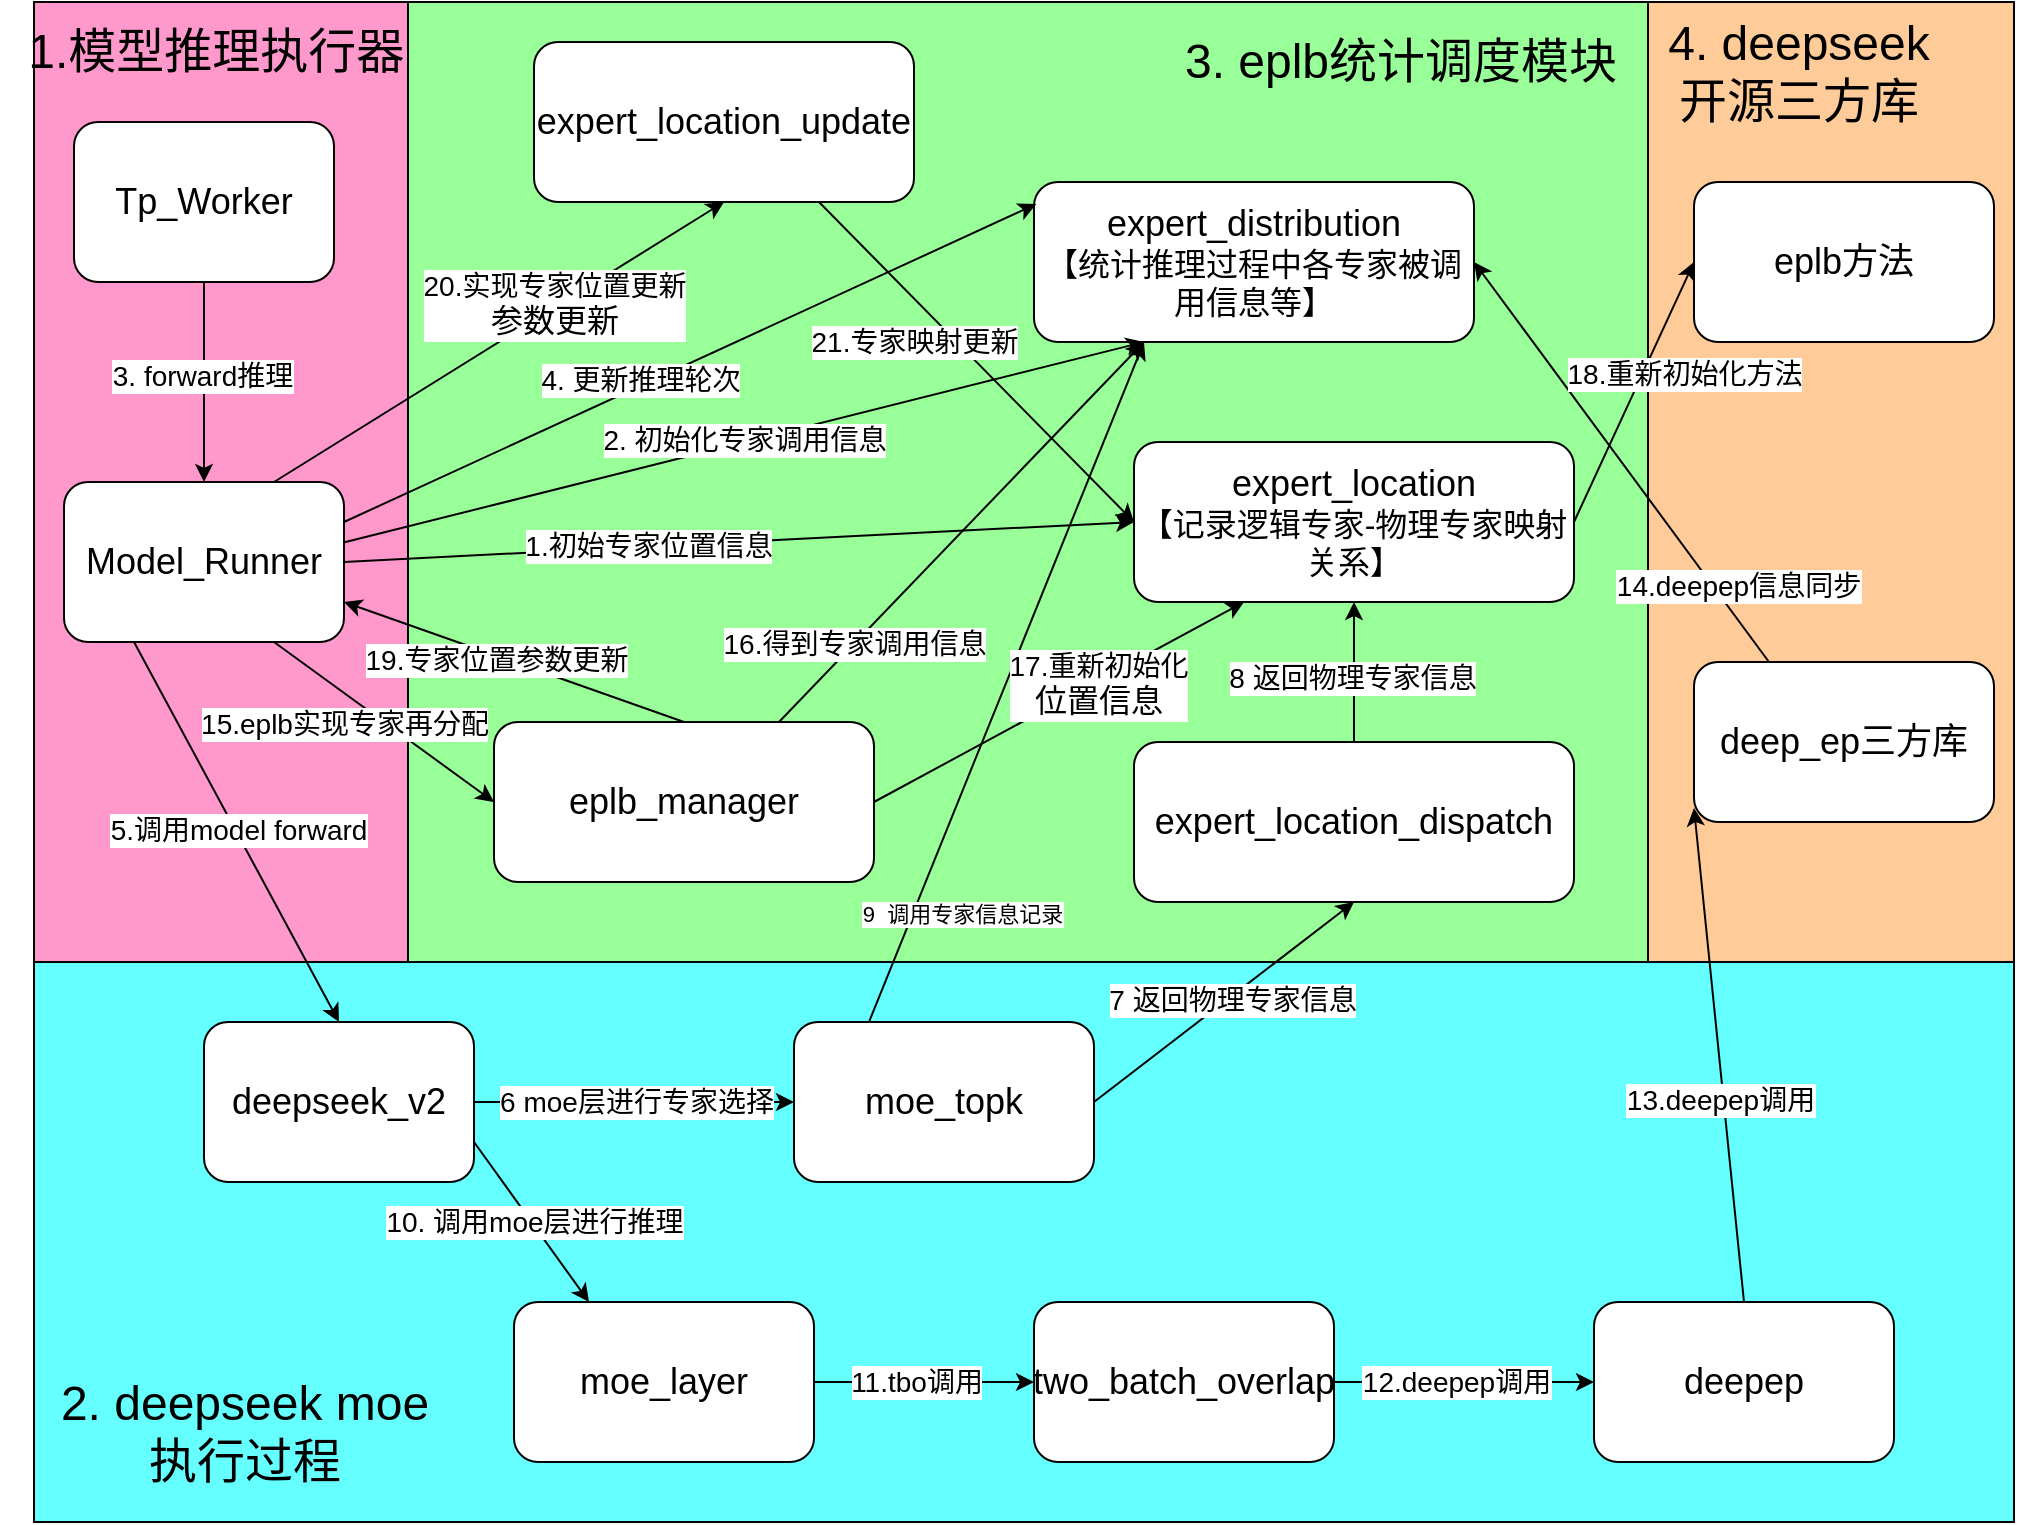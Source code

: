 <mxfile version="28.1.2">
  <diagram name="第 1 页" id="E8kV8LesWUvYhldmc1S8">
    <mxGraphModel dx="971" dy="1958" grid="1" gridSize="10" guides="1" tooltips="1" connect="1" arrows="1" fold="1" page="1" pageScale="1" pageWidth="827" pageHeight="1169" math="0" shadow="0">
      <root>
        <mxCell id="0" />
        <mxCell id="1" parent="0" />
        <mxCell id="XMyTi6aym01U6IMyNRND-70" value="" style="rounded=0;whiteSpace=wrap;html=1;fillColor=#FFCC99;" parent="1" vertex="1">
          <mxGeometry x="823" y="290" width="187" height="480" as="geometry" />
        </mxCell>
        <mxCell id="XMyTi6aym01U6IMyNRND-69" value="" style="rounded=0;whiteSpace=wrap;html=1;fillColor=#FF99CC;" parent="1" vertex="1">
          <mxGeometry x="20" y="290" width="187" height="480" as="geometry" />
        </mxCell>
        <mxCell id="XMyTi6aym01U6IMyNRND-68" value="" style="rounded=0;whiteSpace=wrap;html=1;fillColor=#99FF99;" parent="1" vertex="1">
          <mxGeometry x="207" y="290" width="620" height="480" as="geometry" />
        </mxCell>
        <mxCell id="XMyTi6aym01U6IMyNRND-67" value="" style="rounded=0;whiteSpace=wrap;html=1;fillColor=#66FFFF;" parent="1" vertex="1">
          <mxGeometry x="20" y="770" width="990" height="280" as="geometry" />
        </mxCell>
        <mxCell id="XMyTi6aym01U6IMyNRND-1" value="&lt;font style=&quot;font-size: 18px;&quot;&gt;Model_Runner&lt;/font&gt;" style="rounded=1;whiteSpace=wrap;html=1;" parent="1" vertex="1">
          <mxGeometry x="35" y="530" width="140" height="80" as="geometry" />
        </mxCell>
        <mxCell id="XMyTi6aym01U6IMyNRND-2" value="&lt;font style=&quot;font-size: 18px;&quot;&gt;Tp_Worker&lt;/font&gt;" style="rounded=1;whiteSpace=wrap;html=1;" parent="1" vertex="1">
          <mxGeometry x="40" y="350" width="130" height="80" as="geometry" />
        </mxCell>
        <mxCell id="XMyTi6aym01U6IMyNRND-3" value="&lt;font style=&quot;font-size: 18px;&quot;&gt;expert_location&lt;/font&gt;&lt;div&gt;&lt;font size=&quot;3&quot;&gt;【记录逻辑专家-物理专家映射关系】&lt;/font&gt;&lt;/div&gt;" style="rounded=1;whiteSpace=wrap;html=1;" parent="1" vertex="1">
          <mxGeometry x="570" y="510" width="220" height="80" as="geometry" />
        </mxCell>
        <mxCell id="XMyTi6aym01U6IMyNRND-4" value="&lt;font style=&quot;font-size: 18px;&quot;&gt;expert_distribution&lt;/font&gt;&lt;div&gt;&lt;font size=&quot;3&quot;&gt;【统计推理过程中各专家被调用信息等】&lt;/font&gt;&lt;/div&gt;" style="rounded=1;whiteSpace=wrap;html=1;" parent="1" vertex="1">
          <mxGeometry x="520" y="380" width="220" height="80" as="geometry" />
        </mxCell>
        <mxCell id="XMyTi6aym01U6IMyNRND-8" value="" style="endArrow=classic;html=1;rounded=0;entryX=0.25;entryY=1;entryDx=0;entryDy=0;exitX=1.002;exitY=0.377;exitDx=0;exitDy=0;exitPerimeter=0;" parent="1" source="XMyTi6aym01U6IMyNRND-1" target="XMyTi6aym01U6IMyNRND-4" edge="1">
          <mxGeometry width="50" height="50" relative="1" as="geometry">
            <mxPoint x="240" y="560" as="sourcePoint" />
            <mxPoint x="430" y="570" as="targetPoint" />
          </mxGeometry>
        </mxCell>
        <mxCell id="XMyTi6aym01U6IMyNRND-9" value="&lt;font style=&quot;font-size: 14px;&quot;&gt;2. 初始化专家调用信息&lt;/font&gt;" style="edgeLabel;html=1;align=center;verticalAlign=middle;resizable=0;points=[];" parent="XMyTi6aym01U6IMyNRND-8" vertex="1" connectable="0">
          <mxGeometry x="-0.001" y="1" relative="1" as="geometry">
            <mxPoint as="offset" />
          </mxGeometry>
        </mxCell>
        <mxCell id="XMyTi6aym01U6IMyNRND-10" value="" style="endArrow=classic;html=1;rounded=0;exitX=0.5;exitY=1;exitDx=0;exitDy=0;entryX=0.5;entryY=0;entryDx=0;entryDy=0;" parent="1" source="XMyTi6aym01U6IMyNRND-2" target="XMyTi6aym01U6IMyNRND-1" edge="1">
          <mxGeometry width="50" height="50" relative="1" as="geometry">
            <mxPoint x="280" y="800" as="sourcePoint" />
            <mxPoint x="330" y="750" as="targetPoint" />
          </mxGeometry>
        </mxCell>
        <mxCell id="XMyTi6aym01U6IMyNRND-11" value="&lt;font style=&quot;font-size: 14px;&quot;&gt;3. forward推理&lt;/font&gt;" style="edgeLabel;html=1;align=center;verticalAlign=middle;resizable=0;points=[];" parent="XMyTi6aym01U6IMyNRND-10" vertex="1" connectable="0">
          <mxGeometry x="-0.067" y="-1" relative="1" as="geometry">
            <mxPoint as="offset" />
          </mxGeometry>
        </mxCell>
        <mxCell id="XMyTi6aym01U6IMyNRND-12" value="" style="endArrow=classic;html=1;rounded=0;exitX=1;exitY=0.25;exitDx=0;exitDy=0;entryX=0.005;entryY=0.138;entryDx=0;entryDy=0;entryPerimeter=0;" parent="1" source="XMyTi6aym01U6IMyNRND-1" target="XMyTi6aym01U6IMyNRND-4" edge="1">
          <mxGeometry width="50" height="50" relative="1" as="geometry">
            <mxPoint x="280" y="800" as="sourcePoint" />
            <mxPoint x="330" y="750" as="targetPoint" />
          </mxGeometry>
        </mxCell>
        <mxCell id="XMyTi6aym01U6IMyNRND-13" value="&lt;font style=&quot;font-size: 14px;&quot;&gt;4. 更新推理轮次&lt;/font&gt;" style="edgeLabel;html=1;align=center;verticalAlign=middle;resizable=0;points=[];" parent="XMyTi6aym01U6IMyNRND-12" vertex="1" connectable="0">
          <mxGeometry x="-0.141" y="3" relative="1" as="geometry">
            <mxPoint as="offset" />
          </mxGeometry>
        </mxCell>
        <mxCell id="XMyTi6aym01U6IMyNRND-14" value="&lt;font style=&quot;font-size: 18px;&quot;&gt;eplb_manager&lt;/font&gt;" style="rounded=1;whiteSpace=wrap;html=1;" parent="1" vertex="1">
          <mxGeometry x="250" y="650" width="190" height="80" as="geometry" />
        </mxCell>
        <mxCell id="XMyTi6aym01U6IMyNRND-15" value="" style="endArrow=classic;html=1;rounded=0;exitX=0.75;exitY=1;exitDx=0;exitDy=0;entryX=0;entryY=0.5;entryDx=0;entryDy=0;" parent="1" source="XMyTi6aym01U6IMyNRND-1" target="XMyTi6aym01U6IMyNRND-14" edge="1">
          <mxGeometry width="50" height="50" relative="1" as="geometry">
            <mxPoint x="480" y="830" as="sourcePoint" />
            <mxPoint x="530" y="780" as="targetPoint" />
          </mxGeometry>
        </mxCell>
        <mxCell id="XMyTi6aym01U6IMyNRND-16" value="&lt;font style=&quot;font-size: 14px;&quot;&gt;15.eplb实现专家再分配&lt;/font&gt;" style="edgeLabel;html=1;align=center;verticalAlign=middle;resizable=0;points=[];" parent="XMyTi6aym01U6IMyNRND-15" vertex="1" connectable="0">
          <mxGeometry x="-0.013" y="-2" relative="1" as="geometry">
            <mxPoint x="-18" as="offset" />
          </mxGeometry>
        </mxCell>
        <mxCell id="XMyTi6aym01U6IMyNRND-17" value="&lt;font style=&quot;font-size: 18px;&quot;&gt;deepseek_v2&lt;/font&gt;" style="rounded=1;whiteSpace=wrap;html=1;" parent="1" vertex="1">
          <mxGeometry x="105" y="800" width="135" height="80" as="geometry" />
        </mxCell>
        <mxCell id="XMyTi6aym01U6IMyNRND-19" value="" style="endArrow=classic;html=1;rounded=0;exitX=0.25;exitY=1;exitDx=0;exitDy=0;entryX=0.5;entryY=0;entryDx=0;entryDy=0;" parent="1" source="XMyTi6aym01U6IMyNRND-1" target="XMyTi6aym01U6IMyNRND-17" edge="1">
          <mxGeometry width="50" height="50" relative="1" as="geometry">
            <mxPoint x="480" y="960" as="sourcePoint" />
            <mxPoint x="530" y="910" as="targetPoint" />
          </mxGeometry>
        </mxCell>
        <mxCell id="XMyTi6aym01U6IMyNRND-20" value="&lt;font style=&quot;font-size: 14px;&quot;&gt;5.调用model forward&lt;/font&gt;" style="edgeLabel;html=1;align=center;verticalAlign=middle;resizable=0;points=[];" parent="XMyTi6aym01U6IMyNRND-19" vertex="1" connectable="0">
          <mxGeometry x="-0.01" y="1" relative="1" as="geometry">
            <mxPoint as="offset" />
          </mxGeometry>
        </mxCell>
        <mxCell id="XMyTi6aym01U6IMyNRND-21" value="&lt;font style=&quot;font-size: 18px;&quot;&gt;moe_topk&lt;/font&gt;" style="rounded=1;whiteSpace=wrap;html=1;" parent="1" vertex="1">
          <mxGeometry x="400" y="800" width="150" height="80" as="geometry" />
        </mxCell>
        <mxCell id="XMyTi6aym01U6IMyNRND-22" value="" style="endArrow=classic;html=1;rounded=0;exitX=1;exitY=0.5;exitDx=0;exitDy=0;entryX=0;entryY=0.5;entryDx=0;entryDy=0;" parent="1" source="XMyTi6aym01U6IMyNRND-17" target="XMyTi6aym01U6IMyNRND-21" edge="1">
          <mxGeometry width="50" height="50" relative="1" as="geometry">
            <mxPoint x="480" y="1020" as="sourcePoint" />
            <mxPoint x="530" y="970" as="targetPoint" />
          </mxGeometry>
        </mxCell>
        <mxCell id="XMyTi6aym01U6IMyNRND-23" value="&lt;font style=&quot;font-size: 14px;&quot;&gt;6 moe层进行专家选择&lt;/font&gt;" style="edgeLabel;html=1;align=center;verticalAlign=middle;resizable=0;points=[];" parent="XMyTi6aym01U6IMyNRND-22" vertex="1" connectable="0">
          <mxGeometry x="0.015" relative="1" as="geometry">
            <mxPoint as="offset" />
          </mxGeometry>
        </mxCell>
        <mxCell id="XMyTi6aym01U6IMyNRND-24" value="&lt;font style=&quot;font-size: 18px;&quot;&gt;expert_location_dispatch&lt;/font&gt;" style="rounded=1;whiteSpace=wrap;html=1;" parent="1" vertex="1">
          <mxGeometry x="570" y="660" width="220" height="80" as="geometry" />
        </mxCell>
        <mxCell id="XMyTi6aym01U6IMyNRND-25" value="" style="endArrow=classic;html=1;rounded=0;exitX=1;exitY=0.5;exitDx=0;exitDy=0;entryX=0.5;entryY=1;entryDx=0;entryDy=0;" parent="1" source="XMyTi6aym01U6IMyNRND-21" target="XMyTi6aym01U6IMyNRND-24" edge="1">
          <mxGeometry width="50" height="50" relative="1" as="geometry">
            <mxPoint x="615" y="840" as="sourcePoint" />
            <mxPoint x="665" y="790" as="targetPoint" />
          </mxGeometry>
        </mxCell>
        <mxCell id="XMyTi6aym01U6IMyNRND-26" value="&lt;font style=&quot;font-size: 14px;&quot;&gt;7 返回物理专家信息&lt;/font&gt;" style="edgeLabel;html=1;align=center;verticalAlign=middle;resizable=0;points=[];" parent="XMyTi6aym01U6IMyNRND-25" vertex="1" connectable="0">
          <mxGeometry x="0.05" y="-1" relative="1" as="geometry">
            <mxPoint as="offset" />
          </mxGeometry>
        </mxCell>
        <mxCell id="XMyTi6aym01U6IMyNRND-27" value="" style="endArrow=classic;html=1;rounded=0;exitX=0.5;exitY=0;exitDx=0;exitDy=0;entryX=0.5;entryY=1;entryDx=0;entryDy=0;" parent="1" source="XMyTi6aym01U6IMyNRND-24" target="XMyTi6aym01U6IMyNRND-3" edge="1">
          <mxGeometry width="50" height="50" relative="1" as="geometry">
            <mxPoint x="720" y="650" as="sourcePoint" />
            <mxPoint x="770" y="600" as="targetPoint" />
          </mxGeometry>
        </mxCell>
        <mxCell id="XMyTi6aym01U6IMyNRND-28" value="&lt;font style=&quot;font-size: 14px;&quot;&gt;8 返回物理专家信息&lt;/font&gt;" style="edgeLabel;html=1;align=center;verticalAlign=middle;resizable=0;points=[];" parent="XMyTi6aym01U6IMyNRND-27" vertex="1" connectable="0">
          <mxGeometry x="-0.08" y="1" relative="1" as="geometry">
            <mxPoint as="offset" />
          </mxGeometry>
        </mxCell>
        <mxCell id="XMyTi6aym01U6IMyNRND-29" value="" style="endArrow=classic;html=1;rounded=0;exitX=0.25;exitY=0;exitDx=0;exitDy=0;entryX=0.25;entryY=1;entryDx=0;entryDy=0;" parent="1" source="XMyTi6aym01U6IMyNRND-21" target="XMyTi6aym01U6IMyNRND-4" edge="1">
          <mxGeometry width="50" height="50" relative="1" as="geometry">
            <mxPoint x="480" y="770" as="sourcePoint" />
            <mxPoint x="530" y="720" as="targetPoint" />
          </mxGeometry>
        </mxCell>
        <mxCell id="XMyTi6aym01U6IMyNRND-30" value="9&amp;nbsp; 调用专家信息记录" style="edgeLabel;html=1;align=center;verticalAlign=middle;resizable=0;points=[];" parent="XMyTi6aym01U6IMyNRND-29" vertex="1" connectable="0">
          <mxGeometry x="-0.115" relative="1" as="geometry">
            <mxPoint x="-15" y="96" as="offset" />
          </mxGeometry>
        </mxCell>
        <mxCell id="XMyTi6aym01U6IMyNRND-31" value="&lt;font style=&quot;font-size: 18px;&quot;&gt;moe_layer&lt;/font&gt;" style="rounded=1;whiteSpace=wrap;html=1;" parent="1" vertex="1">
          <mxGeometry x="260" y="940" width="150" height="80" as="geometry" />
        </mxCell>
        <mxCell id="XMyTi6aym01U6IMyNRND-32" value="" style="endArrow=classic;html=1;rounded=0;exitX=1;exitY=0.75;exitDx=0;exitDy=0;entryX=0.25;entryY=0;entryDx=0;entryDy=0;" parent="1" source="XMyTi6aym01U6IMyNRND-17" target="XMyTi6aym01U6IMyNRND-31" edge="1">
          <mxGeometry width="50" height="50" relative="1" as="geometry">
            <mxPoint x="480" y="1210" as="sourcePoint" />
            <mxPoint x="530" y="1160" as="targetPoint" />
          </mxGeometry>
        </mxCell>
        <mxCell id="XMyTi6aym01U6IMyNRND-33" value="&lt;font style=&quot;font-size: 14px;&quot;&gt;10. 调用moe层进行推理&lt;/font&gt;" style="edgeLabel;html=1;align=center;verticalAlign=middle;resizable=0;points=[];" parent="XMyTi6aym01U6IMyNRND-32" vertex="1" connectable="0">
          <mxGeometry x="0.015" y="1" relative="1" as="geometry">
            <mxPoint as="offset" />
          </mxGeometry>
        </mxCell>
        <mxCell id="XMyTi6aym01U6IMyNRND-36" value="&lt;font style=&quot;font-size: 18px;&quot;&gt;two_batch_overlap&lt;/font&gt;" style="rounded=1;whiteSpace=wrap;html=1;" parent="1" vertex="1">
          <mxGeometry x="520" y="940" width="150" height="80" as="geometry" />
        </mxCell>
        <mxCell id="XMyTi6aym01U6IMyNRND-37" value="" style="endArrow=classic;html=1;rounded=0;exitX=1;exitY=0.5;exitDx=0;exitDy=0;entryX=0;entryY=0.5;entryDx=0;entryDy=0;" parent="1" source="XMyTi6aym01U6IMyNRND-31" target="XMyTi6aym01U6IMyNRND-36" edge="1">
          <mxGeometry width="50" height="50" relative="1" as="geometry">
            <mxPoint x="480" y="1210" as="sourcePoint" />
            <mxPoint x="530" y="1160" as="targetPoint" />
          </mxGeometry>
        </mxCell>
        <mxCell id="XMyTi6aym01U6IMyNRND-38" value="&lt;font style=&quot;font-size: 14px;&quot;&gt;11.tbo调用&lt;/font&gt;" style="edgeLabel;html=1;align=center;verticalAlign=middle;resizable=0;points=[];" parent="XMyTi6aym01U6IMyNRND-37" vertex="1" connectable="0">
          <mxGeometry x="0.108" y="-1" relative="1" as="geometry">
            <mxPoint x="-10" y="-1" as="offset" />
          </mxGeometry>
        </mxCell>
        <mxCell id="XMyTi6aym01U6IMyNRND-40" value="&lt;font style=&quot;font-size: 18px;&quot;&gt;deepep&lt;/font&gt;" style="rounded=1;whiteSpace=wrap;html=1;" parent="1" vertex="1">
          <mxGeometry x="800" y="940" width="150" height="80" as="geometry" />
        </mxCell>
        <mxCell id="XMyTi6aym01U6IMyNRND-41" value="&lt;font style=&quot;font-size: 18px;&quot;&gt;deep_ep三方库&lt;/font&gt;" style="rounded=1;whiteSpace=wrap;html=1;" parent="1" vertex="1">
          <mxGeometry x="850" y="620" width="150" height="80" as="geometry" />
        </mxCell>
        <mxCell id="XMyTi6aym01U6IMyNRND-42" value="" style="endArrow=classic;html=1;rounded=0;entryX=1;entryY=0.5;entryDx=0;entryDy=0;exitX=0.25;exitY=0;exitDx=0;exitDy=0;" parent="1" source="XMyTi6aym01U6IMyNRND-41" target="XMyTi6aym01U6IMyNRND-4" edge="1">
          <mxGeometry width="50" height="50" relative="1" as="geometry">
            <mxPoint x="940" y="740" as="sourcePoint" />
            <mxPoint x="1070" y="675" as="targetPoint" />
          </mxGeometry>
        </mxCell>
        <mxCell id="XMyTi6aym01U6IMyNRND-47" value="&lt;font style=&quot;font-size: 14px;&quot;&gt;14.deepep信息同步&lt;/font&gt;" style="edgeLabel;html=1;align=center;verticalAlign=middle;resizable=0;points=[];" parent="XMyTi6aym01U6IMyNRND-42" vertex="1" connectable="0">
          <mxGeometry x="-0.551" y="2" relative="1" as="geometry">
            <mxPoint x="19" y="6" as="offset" />
          </mxGeometry>
        </mxCell>
        <mxCell id="XMyTi6aym01U6IMyNRND-43" value="" style="endArrow=classic;html=1;rounded=0;entryX=0;entryY=0.913;entryDx=0;entryDy=0;exitX=0.5;exitY=0;exitDx=0;exitDy=0;entryPerimeter=0;" parent="1" source="XMyTi6aym01U6IMyNRND-40" target="XMyTi6aym01U6IMyNRND-41" edge="1">
          <mxGeometry width="50" height="50" relative="1" as="geometry">
            <mxPoint x="790" y="940" as="sourcePoint" />
            <mxPoint x="840" y="890" as="targetPoint" />
          </mxGeometry>
        </mxCell>
        <mxCell id="XMyTi6aym01U6IMyNRND-46" value="&lt;font style=&quot;font-size: 14px;&quot;&gt;13.deepep调用&lt;/font&gt;" style="edgeLabel;html=1;align=center;verticalAlign=middle;resizable=0;points=[];" parent="XMyTi6aym01U6IMyNRND-43" vertex="1" connectable="0">
          <mxGeometry x="-0.177" y="3" relative="1" as="geometry">
            <mxPoint x="1" as="offset" />
          </mxGeometry>
        </mxCell>
        <mxCell id="XMyTi6aym01U6IMyNRND-44" value="" style="endArrow=classic;html=1;rounded=0;exitX=1;exitY=0.5;exitDx=0;exitDy=0;entryX=0;entryY=0.5;entryDx=0;entryDy=0;" parent="1" source="XMyTi6aym01U6IMyNRND-36" target="XMyTi6aym01U6IMyNRND-40" edge="1">
          <mxGeometry width="50" height="50" relative="1" as="geometry">
            <mxPoint x="700" y="900" as="sourcePoint" />
            <mxPoint x="750" y="850" as="targetPoint" />
          </mxGeometry>
        </mxCell>
        <mxCell id="XMyTi6aym01U6IMyNRND-45" value="&lt;font style=&quot;font-size: 14px;&quot;&gt;12.deepep调用&lt;/font&gt;" style="edgeLabel;html=1;align=center;verticalAlign=middle;resizable=0;points=[];" parent="XMyTi6aym01U6IMyNRND-44" vertex="1" connectable="0">
          <mxGeometry x="-0.229" y="-2" relative="1" as="geometry">
            <mxPoint x="11" y="-2" as="offset" />
          </mxGeometry>
        </mxCell>
        <mxCell id="XMyTi6aym01U6IMyNRND-48" value="" style="endArrow=classic;html=1;rounded=0;entryX=0.25;entryY=1;entryDx=0;entryDy=0;exitX=0.75;exitY=0;exitDx=0;exitDy=0;" parent="1" source="XMyTi6aym01U6IMyNRND-14" target="XMyTi6aym01U6IMyNRND-4" edge="1">
          <mxGeometry width="50" height="50" relative="1" as="geometry">
            <mxPoint x="340" y="830" as="sourcePoint" />
            <mxPoint x="390" y="780" as="targetPoint" />
          </mxGeometry>
        </mxCell>
        <mxCell id="XMyTi6aym01U6IMyNRND-49" value="&lt;font style=&quot;font-size: 14px;&quot;&gt;16.得到专家调用信息&lt;/font&gt;" style="edgeLabel;html=1;align=center;verticalAlign=middle;resizable=0;points=[];" parent="XMyTi6aym01U6IMyNRND-48" vertex="1" connectable="0">
          <mxGeometry x="-0.593" relative="1" as="geometry">
            <mxPoint y="-1" as="offset" />
          </mxGeometry>
        </mxCell>
        <mxCell id="XMyTi6aym01U6IMyNRND-50" value="" style="endArrow=classic;html=1;rounded=0;entryX=0.25;entryY=1;entryDx=0;entryDy=0;exitX=1;exitY=0.5;exitDx=0;exitDy=0;" parent="1" source="XMyTi6aym01U6IMyNRND-14" target="XMyTi6aym01U6IMyNRND-3" edge="1">
          <mxGeometry width="50" height="50" relative="1" as="geometry">
            <mxPoint x="340" y="730" as="sourcePoint" />
            <mxPoint x="390" y="680" as="targetPoint" />
          </mxGeometry>
        </mxCell>
        <mxCell id="XMyTi6aym01U6IMyNRND-51" value="&lt;font style=&quot;font-size: 14px;&quot;&gt;17.重新初始化&lt;/font&gt;&lt;div&gt;&lt;font size=&quot;3&quot;&gt;位置信息&lt;/font&gt;&lt;/div&gt;" style="edgeLabel;html=1;align=center;verticalAlign=middle;resizable=0;points=[];" parent="XMyTi6aym01U6IMyNRND-50" vertex="1" connectable="0">
          <mxGeometry x="0.093" relative="1" as="geometry">
            <mxPoint x="11" y="-5" as="offset" />
          </mxGeometry>
        </mxCell>
        <mxCell id="XMyTi6aym01U6IMyNRND-52" value="&lt;font style=&quot;font-size: 18px;&quot;&gt;eplb方法&lt;/font&gt;" style="rounded=1;whiteSpace=wrap;html=1;" parent="1" vertex="1">
          <mxGeometry x="850" y="380" width="150" height="80" as="geometry" />
        </mxCell>
        <mxCell id="XMyTi6aym01U6IMyNRND-53" value="" style="endArrow=classic;html=1;rounded=0;exitX=1;exitY=0.5;exitDx=0;exitDy=0;entryX=0;entryY=0.5;entryDx=0;entryDy=0;" parent="1" source="XMyTi6aym01U6IMyNRND-3" target="XMyTi6aym01U6IMyNRND-52" edge="1">
          <mxGeometry width="50" height="50" relative="1" as="geometry">
            <mxPoint x="750" y="730" as="sourcePoint" />
            <mxPoint x="800" y="680" as="targetPoint" />
          </mxGeometry>
        </mxCell>
        <mxCell id="XMyTi6aym01U6IMyNRND-54" value="&lt;font style=&quot;font-size: 14px;&quot;&gt;18.重新初始化方法&lt;/font&gt;" style="edgeLabel;html=1;align=center;verticalAlign=middle;resizable=0;points=[];" parent="XMyTi6aym01U6IMyNRND-53" vertex="1" connectable="0">
          <mxGeometry x="0.1" y="1" relative="1" as="geometry">
            <mxPoint x="23" y="-3" as="offset" />
          </mxGeometry>
        </mxCell>
        <mxCell id="XMyTi6aym01U6IMyNRND-55" value="" style="endArrow=classic;html=1;rounded=0;entryX=1;entryY=0.75;entryDx=0;entryDy=0;exitX=0.5;exitY=0;exitDx=0;exitDy=0;" parent="1" source="XMyTi6aym01U6IMyNRND-14" target="XMyTi6aym01U6IMyNRND-1" edge="1">
          <mxGeometry width="50" height="50" relative="1" as="geometry">
            <mxPoint x="460" y="730" as="sourcePoint" />
            <mxPoint x="510" y="680" as="targetPoint" />
          </mxGeometry>
        </mxCell>
        <mxCell id="XMyTi6aym01U6IMyNRND-56" value="&lt;font style=&quot;font-size: 14px;&quot;&gt;19.专家位置参数更新&lt;/font&gt;" style="edgeLabel;html=1;align=center;verticalAlign=middle;resizable=0;points=[];" parent="XMyTi6aym01U6IMyNRND-55" vertex="1" connectable="0">
          <mxGeometry x="0.106" y="2" relative="1" as="geometry">
            <mxPoint as="offset" />
          </mxGeometry>
        </mxCell>
        <mxCell id="XMyTi6aym01U6IMyNRND-58" value="&lt;font style=&quot;font-size: 18px;&quot;&gt;expert_location_update&lt;/font&gt;" style="rounded=1;whiteSpace=wrap;html=1;" parent="1" vertex="1">
          <mxGeometry x="270" y="310" width="190" height="80" as="geometry" />
        </mxCell>
        <mxCell id="XMyTi6aym01U6IMyNRND-62" value="" style="endArrow=classic;html=1;rounded=0;exitX=0.75;exitY=0;exitDx=0;exitDy=0;entryX=0.5;entryY=1;entryDx=0;entryDy=0;" parent="1" source="XMyTi6aym01U6IMyNRND-1" target="XMyTi6aym01U6IMyNRND-58" edge="1">
          <mxGeometry width="50" height="50" relative="1" as="geometry">
            <mxPoint x="120" y="430" as="sourcePoint" />
            <mxPoint x="170" y="380" as="targetPoint" />
          </mxGeometry>
        </mxCell>
        <mxCell id="XMyTi6aym01U6IMyNRND-63" value="&lt;font style=&quot;font-size: 14px;&quot;&gt;20.实现专家位置更新&lt;/font&gt;&lt;div&gt;&lt;font size=&quot;3&quot;&gt;参数更新&lt;/font&gt;&lt;/div&gt;" style="edgeLabel;html=1;align=center;verticalAlign=middle;resizable=0;points=[];" parent="XMyTi6aym01U6IMyNRND-62" vertex="1" connectable="0">
          <mxGeometry x="0.142" y="2" relative="1" as="geometry">
            <mxPoint x="12" y="-8" as="offset" />
          </mxGeometry>
        </mxCell>
        <mxCell id="XMyTi6aym01U6IMyNRND-64" value="" style="endArrow=classic;html=1;rounded=0;exitX=0.75;exitY=1;exitDx=0;exitDy=0;entryX=0;entryY=0.5;entryDx=0;entryDy=0;" parent="1" source="XMyTi6aym01U6IMyNRND-58" target="XMyTi6aym01U6IMyNRND-3" edge="1">
          <mxGeometry width="50" height="50" relative="1" as="geometry">
            <mxPoint x="460" y="540" as="sourcePoint" />
            <mxPoint x="510" y="490" as="targetPoint" />
          </mxGeometry>
        </mxCell>
        <mxCell id="XMyTi6aym01U6IMyNRND-65" value="&lt;font style=&quot;font-size: 14px;&quot;&gt;21.专家映射更新&lt;/font&gt;" style="edgeLabel;html=1;align=center;verticalAlign=middle;resizable=0;points=[];" parent="XMyTi6aym01U6IMyNRND-64" vertex="1" connectable="0">
          <mxGeometry x="-0.746" y="-1" relative="1" as="geometry">
            <mxPoint x="28" y="49" as="offset" />
          </mxGeometry>
        </mxCell>
        <mxCell id="XMyTi6aym01U6IMyNRND-71" value="&lt;font style=&quot;font-size: 24px;&quot;&gt;1.模型推理执行器&amp;nbsp;&lt;/font&gt;" style="text;html=1;align=center;verticalAlign=middle;resizable=0;points=[];autosize=1;strokeColor=none;fillColor=none;" parent="1" vertex="1">
          <mxGeometry x="3.5" y="295" width="220" height="40" as="geometry" />
        </mxCell>
        <mxCell id="XMyTi6aym01U6IMyNRND-75" value="&lt;font style=&quot;font-size: 24px;&quot;&gt;4. deepseek&lt;/font&gt;&lt;div&gt;&lt;font style=&quot;font-size: 24px;&quot;&gt;开源三方库&lt;/font&gt;&lt;/div&gt;" style="text;html=1;align=center;verticalAlign=middle;resizable=0;points=[];autosize=1;strokeColor=none;fillColor=none;" parent="1" vertex="1">
          <mxGeometry x="827" y="290" width="150" height="70" as="geometry" />
        </mxCell>
        <mxCell id="XMyTi6aym01U6IMyNRND-76" value="&lt;font style=&quot;font-size: 24px;&quot;&gt;2. deepseek moe&lt;/font&gt;&lt;div&gt;&lt;font style=&quot;font-size: 24px;&quot;&gt;执行过程&lt;/font&gt;&lt;/div&gt;" style="text;html=1;align=center;verticalAlign=middle;resizable=0;points=[];autosize=1;strokeColor=none;fillColor=none;" parent="1" vertex="1">
          <mxGeometry x="20" y="970" width="210" height="70" as="geometry" />
        </mxCell>
        <mxCell id="XMyTi6aym01U6IMyNRND-77" value="&lt;font style=&quot;font-size: 24px;&quot;&gt;3. eplb统计调度模块&lt;/font&gt;" style="text;html=1;align=center;verticalAlign=middle;resizable=0;points=[];autosize=1;strokeColor=none;fillColor=none;" parent="1" vertex="1">
          <mxGeometry x="583" y="300" width="240" height="40" as="geometry" />
        </mxCell>
        <mxCell id="xqtmnveGvLAbW2C1M5eQ-1" value="" style="endArrow=classic;html=1;rounded=0;exitX=1;exitY=0.5;exitDx=0;exitDy=0;entryX=0;entryY=0.5;entryDx=0;entryDy=0;" edge="1" parent="1" source="XMyTi6aym01U6IMyNRND-1" target="XMyTi6aym01U6IMyNRND-3">
          <mxGeometry width="50" height="50" relative="1" as="geometry">
            <mxPoint x="380" y="730" as="sourcePoint" />
            <mxPoint x="430" y="680" as="targetPoint" />
          </mxGeometry>
        </mxCell>
        <mxCell id="xqtmnveGvLAbW2C1M5eQ-2" value="&lt;font style=&quot;font-size: 14px;&quot;&gt;1.初始专家位置信息&lt;/font&gt;" style="edgeLabel;html=1;align=center;verticalAlign=middle;resizable=0;points=[];" vertex="1" connectable="0" parent="xqtmnveGvLAbW2C1M5eQ-1">
          <mxGeometry x="-0.232" y="1" relative="1" as="geometry">
            <mxPoint as="offset" />
          </mxGeometry>
        </mxCell>
      </root>
    </mxGraphModel>
  </diagram>
</mxfile>
